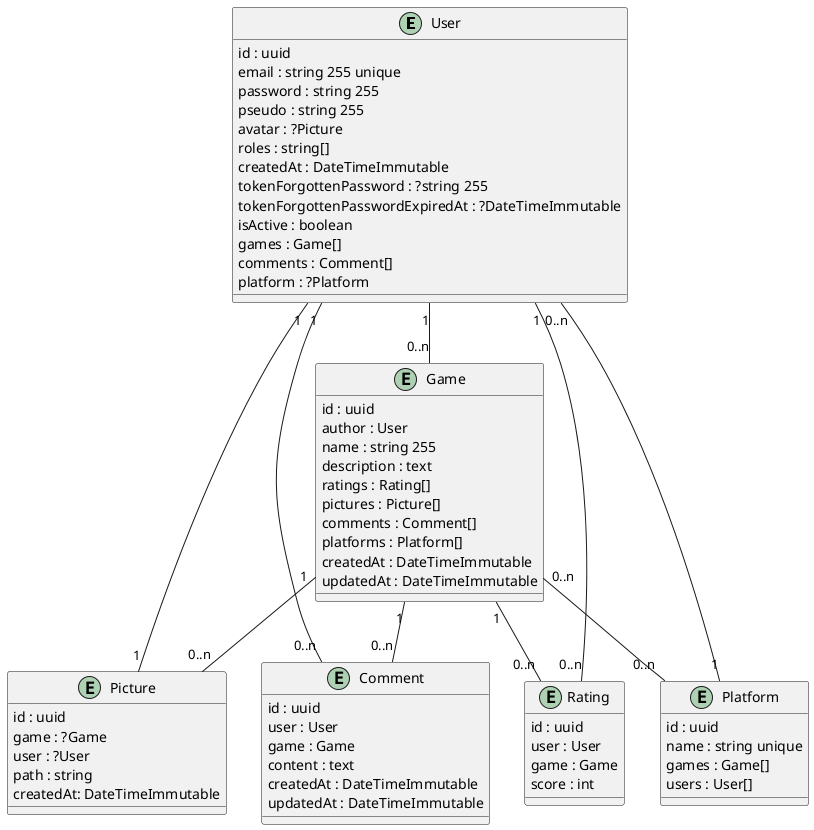 @startuml DB

entity User
{
  {field} id : uuid
  {field} email : string 255 unique
  {field} password : string 255
  {field} pseudo : string 255
  {field} avatar : ?Picture
  {field} roles : string[]
  {field} createdAt : DateTimeImmutable
  {field} tokenForgottenPassword : ?string 255
  {field} tokenForgottenPasswordExpiredAt : ?DateTimeImmutable
  {field} isActive : boolean
  {field} games : Game[]
  {field} comments : Comment[]
  {field} platform : ?Platform
}

entity Game
{
  {field} id : uuid
  {field} author : User
  {field} name : string 255
  {field} description : text
  {field} ratings : Rating[]
  {field} pictures : Picture[]
  {field} comments : Comment[]
  {field} platforms : Platform[]
  {field} createdAt : DateTimeImmutable
  {field} updatedAt : DateTimeImmutable
}

entity Picture
{
  {field} id : uuid
  {field} game : ?Game
  {field} user : ?User
  {field} path : string
  {field} createdAt: DateTimeImmutable
}

entity Comment
{
  {field} id : uuid
  {field} user : User
  {field} game : Game
  {field} content : text
  {field} createdAt : DateTimeImmutable
  {field} updatedAt : DateTimeImmutable
}

entity Rating
{
  {field} id : uuid
  {field} user : User
  {field} game : Game
  {field} score : int
}

entity Platform
{
  {field} id : uuid
  {field} name : string unique
  {field} games : Game[]
  {field} users : User[]
}

User "1" -- "0..n" Game
User "1" -- "0..n" Comment
User "1" -- "1" Picture

Game "1" -- "0..n" Picture
Game "1" -- "0..n" Comment
Game "1" -- "0..n" Rating
Game "0..n" -- "0..n" Platform

Rating "0..n" -- "1" User

Platform "1" -- "0..n" User

@enduml